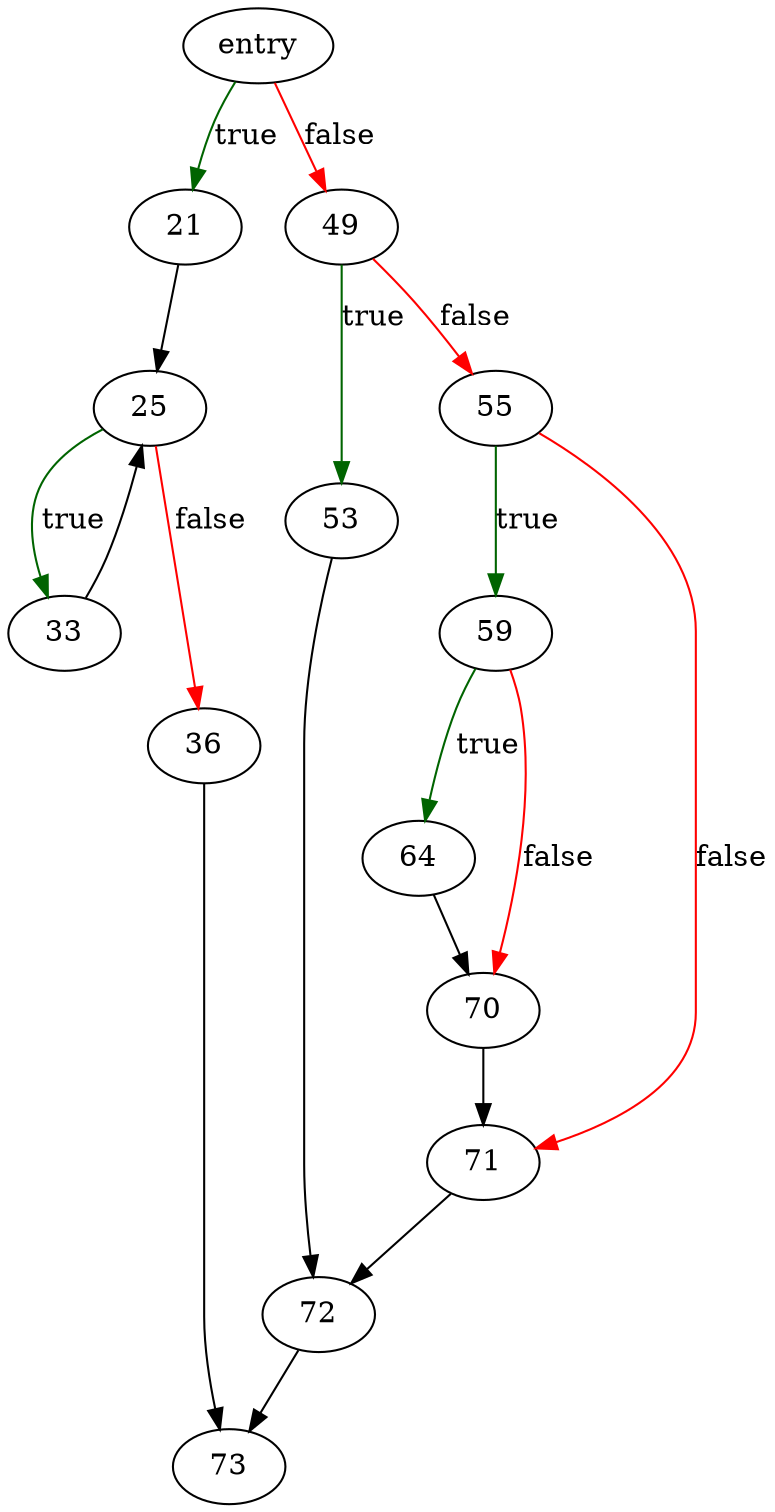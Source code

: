 digraph "findCreateFileMode" {
	// Node definitions.
	5 [label=entry];
	21;
	25;
	33;
	36;
	49;
	53;
	55;
	59;
	64;
	70;
	71;
	72;
	73;

	// Edge definitions.
	5 -> 21 [
		color=darkgreen
		label=true
	];
	5 -> 49 [
		color=red
		label=false
	];
	21 -> 25;
	25 -> 33 [
		color=darkgreen
		label=true
	];
	25 -> 36 [
		color=red
		label=false
	];
	33 -> 25;
	36 -> 73;
	49 -> 53 [
		color=darkgreen
		label=true
	];
	49 -> 55 [
		color=red
		label=false
	];
	53 -> 72;
	55 -> 59 [
		color=darkgreen
		label=true
	];
	55 -> 71 [
		color=red
		label=false
	];
	59 -> 64 [
		color=darkgreen
		label=true
	];
	59 -> 70 [
		color=red
		label=false
	];
	64 -> 70;
	70 -> 71;
	71 -> 72;
	72 -> 73;
}